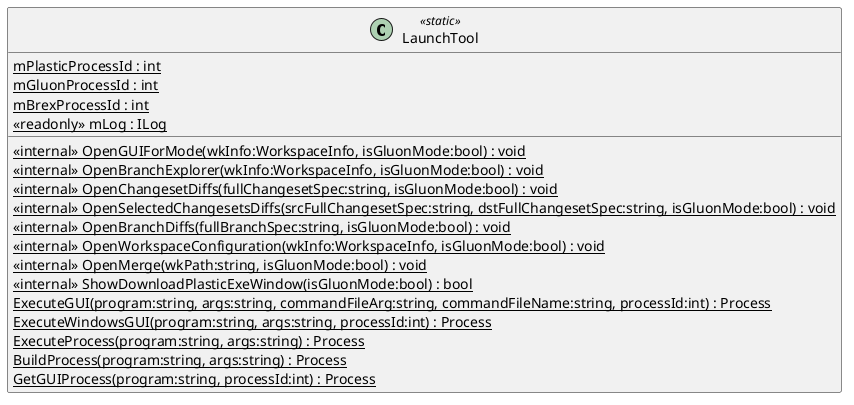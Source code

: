 @startuml
class LaunchTool <<static>> {
    <<internal>> {static} OpenGUIForMode(wkInfo:WorkspaceInfo, isGluonMode:bool) : void
    <<internal>> {static} OpenBranchExplorer(wkInfo:WorkspaceInfo, isGluonMode:bool) : void
    <<internal>> {static} OpenChangesetDiffs(fullChangesetSpec:string, isGluonMode:bool) : void
    <<internal>> {static} OpenSelectedChangesetsDiffs(srcFullChangesetSpec:string, dstFullChangesetSpec:string, isGluonMode:bool) : void
    <<internal>> {static} OpenBranchDiffs(fullBranchSpec:string, isGluonMode:bool) : void
    <<internal>> {static} OpenWorkspaceConfiguration(wkInfo:WorkspaceInfo, isGluonMode:bool) : void
    <<internal>> {static} OpenMerge(wkPath:string, isGluonMode:bool) : void
    <<internal>> {static} ShowDownloadPlasticExeWindow(isGluonMode:bool) : bool
    {static} ExecuteGUI(program:string, args:string, commandFileArg:string, commandFileName:string, processId:int) : Process
    {static} ExecuteWindowsGUI(program:string, args:string, processId:int) : Process
    {static} ExecuteProcess(program:string, args:string) : Process
    {static} BuildProcess(program:string, args:string) : Process
    {static} GetGUIProcess(program:string, processId:int) : Process
    {static} mPlasticProcessId : int
    {static} mGluonProcessId : int
    {static} mBrexProcessId : int
    {static} <<readonly>> mLog : ILog
}
@enduml
